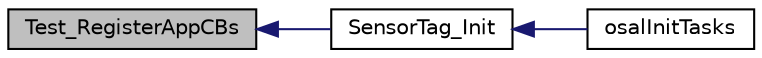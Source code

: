 digraph "Test_RegisterAppCBs"
{
  edge [fontname="Helvetica",fontsize="10",labelfontname="Helvetica",labelfontsize="10"];
  node [fontname="Helvetica",fontsize="10",shape=record];
  rankdir="LR";
  Node1 [label="Test_RegisterAppCBs",height=0.2,width=0.4,color="black", fillcolor="grey75", style="filled" fontcolor="black"];
  Node1 -> Node2 [dir="back",color="midnightblue",fontsize="10",style="solid",fontname="Helvetica"];
  Node2 [label="SensorTag_Init",height=0.2,width=0.4,color="black", fillcolor="white", style="filled",URL="$sensor_tag_8h.html#a13b2e5cf7a0072b8860136f3592c2f7f"];
  Node2 -> Node3 [dir="back",color="midnightblue",fontsize="10",style="solid",fontname="Helvetica"];
  Node3 [label="osalInitTasks",height=0.2,width=0.4,color="black", fillcolor="white", style="filled",URL="$_o_s_a_l___sensor_tag_8c.html#a7ad49ef9f96d7753c3e77e0e69231bb2"];
}
